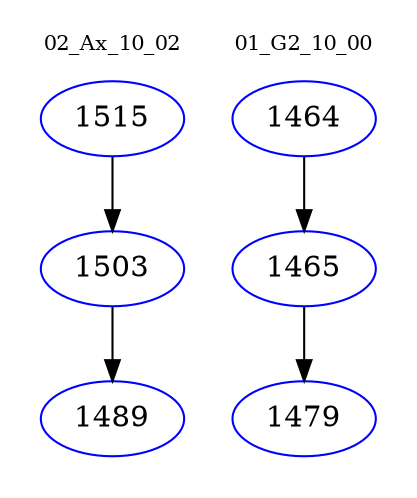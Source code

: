 digraph{
subgraph cluster_0 {
color = white
label = "02_Ax_10_02";
fontsize=10;
T0_1515 [label="1515", color="blue"]
T0_1515 -> T0_1503 [color="black"]
T0_1503 [label="1503", color="blue"]
T0_1503 -> T0_1489 [color="black"]
T0_1489 [label="1489", color="blue"]
}
subgraph cluster_1 {
color = white
label = "01_G2_10_00";
fontsize=10;
T1_1464 [label="1464", color="blue"]
T1_1464 -> T1_1465 [color="black"]
T1_1465 [label="1465", color="blue"]
T1_1465 -> T1_1479 [color="black"]
T1_1479 [label="1479", color="blue"]
}
}
